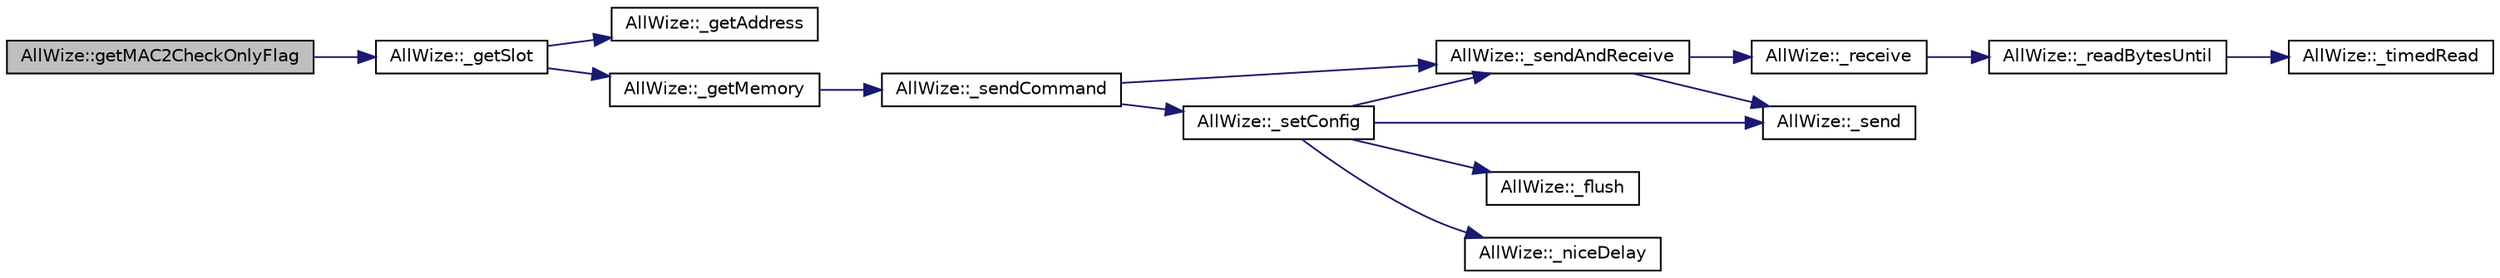 digraph "AllWize::getMAC2CheckOnlyFlag"
{
 // LATEX_PDF_SIZE
  edge [fontname="Helvetica",fontsize="10",labelfontname="Helvetica",labelfontsize="10"];
  node [fontname="Helvetica",fontsize="10",shape=record];
  rankdir="LR";
  Node1 [label="AllWize::getMAC2CheckOnlyFlag",height=0.2,width=0.4,color="black", fillcolor="grey75", style="filled", fontcolor="black",tooltip="Gets the MAC 2 Check Only flag setting."];
  Node1 -> Node2 [color="midnightblue",fontsize="10",style="solid",fontname="Helvetica"];
  Node2 [label="AllWize::_getSlot",height=0.2,width=0.4,color="black", fillcolor="white", style="filled",URL="$classAllWize.html#ac0d6169d045fc89d16c17e8cfe838169",tooltip="Returns the contents of single-byte memory slot."];
  Node2 -> Node3 [color="midnightblue",fontsize="10",style="solid",fontname="Helvetica"];
  Node3 [label="AllWize::_getAddress",height=0.2,width=0.4,color="black", fillcolor="white", style="filled",URL="$classAllWize.html#a15521b383a1cf20ac9e7adf6bc90b792",tooltip="Return the physical memory address for the given slot."];
  Node2 -> Node4 [color="midnightblue",fontsize="10",style="solid",fontname="Helvetica"];
  Node4 [label="AllWize::_getMemory",height=0.2,width=0.4,color="black", fillcolor="white", style="filled",URL="$classAllWize.html#a34b0c983476c007f65c9da0501a4037d",tooltip="Returns the contents of memory address."];
  Node4 -> Node5 [color="midnightblue",fontsize="10",style="solid",fontname="Helvetica"];
  Node5 [label="AllWize::_sendCommand",height=0.2,width=0.4,color="black", fillcolor="white", style="filled",URL="$classAllWize.html#aa396ffb4a719730440575425c981adef",tooltip="Sends a command with the given data."];
  Node5 -> Node6 [color="midnightblue",fontsize="10",style="solid",fontname="Helvetica"];
  Node6 [label="AllWize::_sendAndReceive",height=0.2,width=0.4,color="black", fillcolor="white", style="filled",URL="$classAllWize.html#af4c575f742b3c2a837058846b83fbfe1",tooltip="Sends a binary buffer and waits for response. Returns the number of bytes received and stored in the ..."];
  Node6 -> Node7 [color="midnightblue",fontsize="10",style="solid",fontname="Helvetica"];
  Node7 [label="AllWize::_receive",height=0.2,width=0.4,color="black", fillcolor="white", style="filled",URL="$classAllWize.html#a197c8bd0c47789acefd4e360ca697feb",tooltip="Listens to incoming data from the module until timeout or END_OF_RESPONSE."];
  Node7 -> Node8 [color="midnightblue",fontsize="10",style="solid",fontname="Helvetica"];
  Node8 [label="AllWize::_readBytesUntil",height=0.2,width=0.4,color="black", fillcolor="white", style="filled",URL="$classAllWize.html#a3cdbc480293b0e3c24107c549b485d5c",tooltip="Reads the stream buffer up to a certain char or times out."];
  Node8 -> Node9 [color="midnightblue",fontsize="10",style="solid",fontname="Helvetica"];
  Node9 [label="AllWize::_timedRead",height=0.2,width=0.4,color="black", fillcolor="white", style="filled",URL="$classAllWize.html#ac33ba05cebc3de22babb477922a07eaf",tooltip="Reads a byte from the stream with a timeout."];
  Node6 -> Node10 [color="midnightblue",fontsize="10",style="solid",fontname="Helvetica"];
  Node10 [label="AllWize::_send",height=0.2,width=0.4,color="black", fillcolor="white", style="filled",URL="$classAllWize.html#ac194cac5fd63b864ef567fb7a51a2ac9",tooltip="Sends a binary buffer to the module UART. Returns the number of bytes actually sent."];
  Node5 -> Node11 [color="midnightblue",fontsize="10",style="solid",fontname="Helvetica"];
  Node11 [label="AllWize::_setConfig",height=0.2,width=0.4,color="black", fillcolor="white", style="filled",URL="$classAllWize.html#a493af0599b973f713192b175000264e6",tooltip="Sets or unsets config mode."];
  Node11 -> Node12 [color="midnightblue",fontsize="10",style="solid",fontname="Helvetica"];
  Node12 [label="AllWize::_flush",height=0.2,width=0.4,color="black", fillcolor="white", style="filled",URL="$classAllWize.html#ace21941ce1a1174ef567c1a269ebf551",tooltip="Flushes the serial line to the module."];
  Node11 -> Node13 [color="midnightblue",fontsize="10",style="solid",fontname="Helvetica"];
  Node13 [label="AllWize::_niceDelay",height=0.2,width=0.4,color="black", fillcolor="white", style="filled",URL="$classAllWize.html#afeed45d2a47e184092d6dcd64c22fb72",tooltip="Does a non-blocking delay."];
  Node11 -> Node10 [color="midnightblue",fontsize="10",style="solid",fontname="Helvetica"];
  Node11 -> Node6 [color="midnightblue",fontsize="10",style="solid",fontname="Helvetica"];
}
